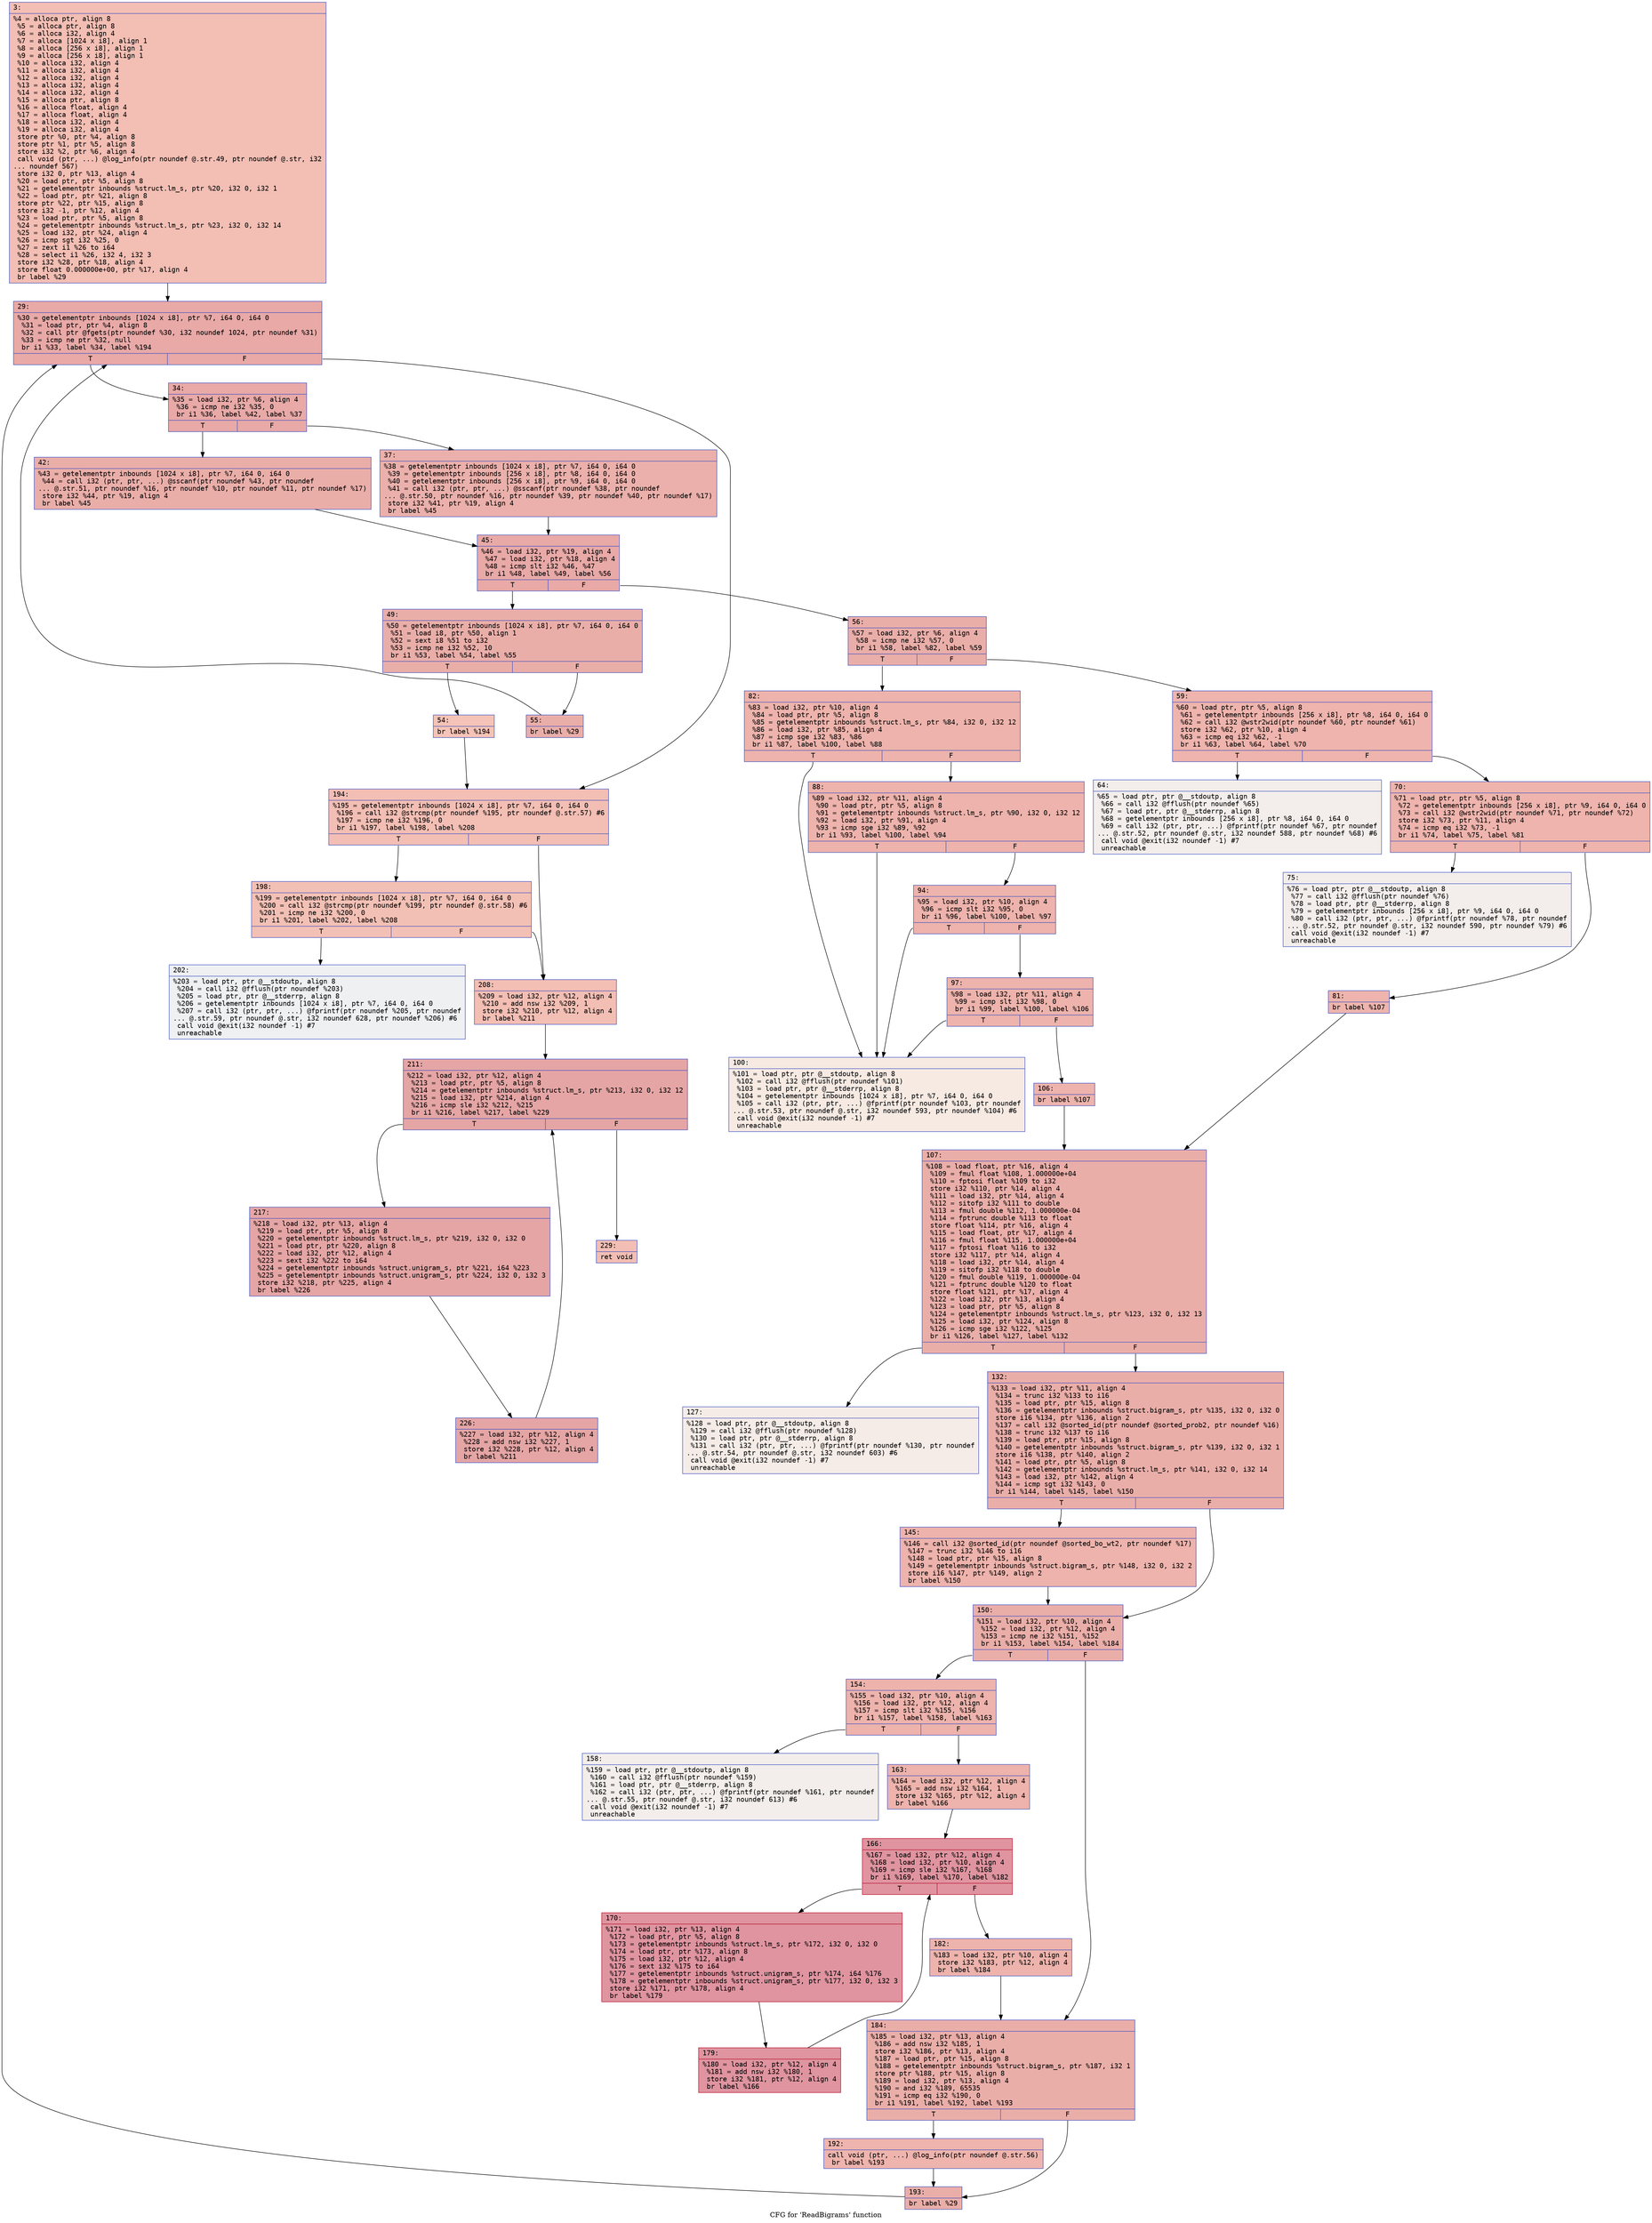 digraph "CFG for 'ReadBigrams' function" {
	label="CFG for 'ReadBigrams' function";

	Node0x6000025314a0 [shape=record,color="#3d50c3ff", style=filled, fillcolor="#e36c5570" fontname="Courier",label="{3:\l|  %4 = alloca ptr, align 8\l  %5 = alloca ptr, align 8\l  %6 = alloca i32, align 4\l  %7 = alloca [1024 x i8], align 1\l  %8 = alloca [256 x i8], align 1\l  %9 = alloca [256 x i8], align 1\l  %10 = alloca i32, align 4\l  %11 = alloca i32, align 4\l  %12 = alloca i32, align 4\l  %13 = alloca i32, align 4\l  %14 = alloca i32, align 4\l  %15 = alloca ptr, align 8\l  %16 = alloca float, align 4\l  %17 = alloca float, align 4\l  %18 = alloca i32, align 4\l  %19 = alloca i32, align 4\l  store ptr %0, ptr %4, align 8\l  store ptr %1, ptr %5, align 8\l  store i32 %2, ptr %6, align 4\l  call void (ptr, ...) @log_info(ptr noundef @.str.49, ptr noundef @.str, i32\l... noundef 567)\l  store i32 0, ptr %13, align 4\l  %20 = load ptr, ptr %5, align 8\l  %21 = getelementptr inbounds %struct.lm_s, ptr %20, i32 0, i32 1\l  %22 = load ptr, ptr %21, align 8\l  store ptr %22, ptr %15, align 8\l  store i32 -1, ptr %12, align 4\l  %23 = load ptr, ptr %5, align 8\l  %24 = getelementptr inbounds %struct.lm_s, ptr %23, i32 0, i32 14\l  %25 = load i32, ptr %24, align 4\l  %26 = icmp sgt i32 %25, 0\l  %27 = zext i1 %26 to i64\l  %28 = select i1 %26, i32 4, i32 3\l  store i32 %28, ptr %18, align 4\l  store float 0.000000e+00, ptr %17, align 4\l  br label %29\l}"];
	Node0x6000025314a0 -> Node0x6000025314f0[tooltip="3 -> 29\nProbability 100.00%" ];
	Node0x6000025314f0 [shape=record,color="#3d50c3ff", style=filled, fillcolor="#ca3b3770" fontname="Courier",label="{29:\l|  %30 = getelementptr inbounds [1024 x i8], ptr %7, i64 0, i64 0\l  %31 = load ptr, ptr %4, align 8\l  %32 = call ptr @fgets(ptr noundef %30, i32 noundef 1024, ptr noundef %31)\l  %33 = icmp ne ptr %32, null\l  br i1 %33, label %34, label %194\l|{<s0>T|<s1>F}}"];
	Node0x6000025314f0:s0 -> Node0x600002531540[tooltip="29 -> 34\nProbability 96.88%" ];
	Node0x6000025314f0:s1 -> Node0x600002531fe0[tooltip="29 -> 194\nProbability 3.12%" ];
	Node0x600002531540 [shape=record,color="#3d50c3ff", style=filled, fillcolor="#ca3b3770" fontname="Courier",label="{34:\l|  %35 = load i32, ptr %6, align 4\l  %36 = icmp ne i32 %35, 0\l  br i1 %36, label %42, label %37\l|{<s0>T|<s1>F}}"];
	Node0x600002531540:s0 -> Node0x6000025315e0[tooltip="34 -> 42\nProbability 62.50%" ];
	Node0x600002531540:s1 -> Node0x600002531590[tooltip="34 -> 37\nProbability 37.50%" ];
	Node0x600002531590 [shape=record,color="#3d50c3ff", style=filled, fillcolor="#d24b4070" fontname="Courier",label="{37:\l|  %38 = getelementptr inbounds [1024 x i8], ptr %7, i64 0, i64 0\l  %39 = getelementptr inbounds [256 x i8], ptr %8, i64 0, i64 0\l  %40 = getelementptr inbounds [256 x i8], ptr %9, i64 0, i64 0\l  %41 = call i32 (ptr, ptr, ...) @sscanf(ptr noundef %38, ptr noundef\l... @.str.50, ptr noundef %16, ptr noundef %39, ptr noundef %40, ptr noundef %17)\l  store i32 %41, ptr %19, align 4\l  br label %45\l}"];
	Node0x600002531590 -> Node0x600002531630[tooltip="37 -> 45\nProbability 100.00%" ];
	Node0x6000025315e0 [shape=record,color="#3d50c3ff", style=filled, fillcolor="#d0473d70" fontname="Courier",label="{42:\l|  %43 = getelementptr inbounds [1024 x i8], ptr %7, i64 0, i64 0\l  %44 = call i32 (ptr, ptr, ...) @sscanf(ptr noundef %43, ptr noundef\l... @.str.51, ptr noundef %16, ptr noundef %10, ptr noundef %11, ptr noundef %17)\l  store i32 %44, ptr %19, align 4\l  br label %45\l}"];
	Node0x6000025315e0 -> Node0x600002531630[tooltip="42 -> 45\nProbability 100.00%" ];
	Node0x600002531630 [shape=record,color="#3d50c3ff", style=filled, fillcolor="#ca3b3770" fontname="Courier",label="{45:\l|  %46 = load i32, ptr %19, align 4\l  %47 = load i32, ptr %18, align 4\l  %48 = icmp slt i32 %46, %47\l  br i1 %48, label %49, label %56\l|{<s0>T|<s1>F}}"];
	Node0x600002531630:s0 -> Node0x600002531680[tooltip="45 -> 49\nProbability 50.00%" ];
	Node0x600002531630:s1 -> Node0x600002531770[tooltip="45 -> 56\nProbability 50.00%" ];
	Node0x600002531680 [shape=record,color="#3d50c3ff", style=filled, fillcolor="#d0473d70" fontname="Courier",label="{49:\l|  %50 = getelementptr inbounds [1024 x i8], ptr %7, i64 0, i64 0\l  %51 = load i8, ptr %50, align 1\l  %52 = sext i8 %51 to i32\l  %53 = icmp ne i32 %52, 10\l  br i1 %53, label %54, label %55\l|{<s0>T|<s1>F}}"];
	Node0x600002531680:s0 -> Node0x6000025316d0[tooltip="49 -> 54\nProbability 3.12%" ];
	Node0x600002531680:s1 -> Node0x600002531720[tooltip="49 -> 55\nProbability 96.88%" ];
	Node0x6000025316d0 [shape=record,color="#3d50c3ff", style=filled, fillcolor="#e8765c70" fontname="Courier",label="{54:\l|  br label %194\l}"];
	Node0x6000025316d0 -> Node0x600002531fe0[tooltip="54 -> 194\nProbability 100.00%" ];
	Node0x600002531720 [shape=record,color="#3d50c3ff", style=filled, fillcolor="#d0473d70" fontname="Courier",label="{55:\l|  br label %29\l}"];
	Node0x600002531720 -> Node0x6000025314f0[tooltip="55 -> 29\nProbability 100.00%" ];
	Node0x600002531770 [shape=record,color="#3d50c3ff", style=filled, fillcolor="#d0473d70" fontname="Courier",label="{56:\l|  %57 = load i32, ptr %6, align 4\l  %58 = icmp ne i32 %57, 0\l  br i1 %58, label %82, label %59\l|{<s0>T|<s1>F}}"];
	Node0x600002531770:s0 -> Node0x600002531950[tooltip="56 -> 82\nProbability 62.50%" ];
	Node0x600002531770:s1 -> Node0x6000025317c0[tooltip="56 -> 59\nProbability 37.50%" ];
	Node0x6000025317c0 [shape=record,color="#3d50c3ff", style=filled, fillcolor="#d8564670" fontname="Courier",label="{59:\l|  %60 = load ptr, ptr %5, align 8\l  %61 = getelementptr inbounds [256 x i8], ptr %8, i64 0, i64 0\l  %62 = call i32 @wstr2wid(ptr noundef %60, ptr noundef %61)\l  store i32 %62, ptr %10, align 4\l  %63 = icmp eq i32 %62, -1\l  br i1 %63, label %64, label %70\l|{<s0>T|<s1>F}}"];
	Node0x6000025317c0:s0 -> Node0x600002531810[tooltip="59 -> 64\nProbability 0.00%" ];
	Node0x6000025317c0:s1 -> Node0x600002531860[tooltip="59 -> 70\nProbability 100.00%" ];
	Node0x600002531810 [shape=record,color="#3d50c3ff", style=filled, fillcolor="#e3d9d370" fontname="Courier",label="{64:\l|  %65 = load ptr, ptr @__stdoutp, align 8\l  %66 = call i32 @fflush(ptr noundef %65)\l  %67 = load ptr, ptr @__stderrp, align 8\l  %68 = getelementptr inbounds [256 x i8], ptr %8, i64 0, i64 0\l  %69 = call i32 (ptr, ptr, ...) @fprintf(ptr noundef %67, ptr noundef\l... @.str.52, ptr noundef @.str, i32 noundef 588, ptr noundef %68) #6\l  call void @exit(i32 noundef -1) #7\l  unreachable\l}"];
	Node0x600002531860 [shape=record,color="#3d50c3ff", style=filled, fillcolor="#d8564670" fontname="Courier",label="{70:\l|  %71 = load ptr, ptr %5, align 8\l  %72 = getelementptr inbounds [256 x i8], ptr %9, i64 0, i64 0\l  %73 = call i32 @wstr2wid(ptr noundef %71, ptr noundef %72)\l  store i32 %73, ptr %11, align 4\l  %74 = icmp eq i32 %73, -1\l  br i1 %74, label %75, label %81\l|{<s0>T|<s1>F}}"];
	Node0x600002531860:s0 -> Node0x6000025318b0[tooltip="70 -> 75\nProbability 0.00%" ];
	Node0x600002531860:s1 -> Node0x600002531900[tooltip="70 -> 81\nProbability 100.00%" ];
	Node0x6000025318b0 [shape=record,color="#3d50c3ff", style=filled, fillcolor="#e3d9d370" fontname="Courier",label="{75:\l|  %76 = load ptr, ptr @__stdoutp, align 8\l  %77 = call i32 @fflush(ptr noundef %76)\l  %78 = load ptr, ptr @__stderrp, align 8\l  %79 = getelementptr inbounds [256 x i8], ptr %9, i64 0, i64 0\l  %80 = call i32 (ptr, ptr, ...) @fprintf(ptr noundef %78, ptr noundef\l... @.str.52, ptr noundef @.str, i32 noundef 590, ptr noundef %79) #6\l  call void @exit(i32 noundef -1) #7\l  unreachable\l}"];
	Node0x600002531900 [shape=record,color="#3d50c3ff", style=filled, fillcolor="#d8564670" fontname="Courier",label="{81:\l|  br label %107\l}"];
	Node0x600002531900 -> Node0x600002531b30[tooltip="81 -> 107\nProbability 100.00%" ];
	Node0x600002531950 [shape=record,color="#3d50c3ff", style=filled, fillcolor="#d6524470" fontname="Courier",label="{82:\l|  %83 = load i32, ptr %10, align 4\l  %84 = load ptr, ptr %5, align 8\l  %85 = getelementptr inbounds %struct.lm_s, ptr %84, i32 0, i32 12\l  %86 = load i32, ptr %85, align 4\l  %87 = icmp sge i32 %83, %86\l  br i1 %87, label %100, label %88\l|{<s0>T|<s1>F}}"];
	Node0x600002531950:s0 -> Node0x600002531a90[tooltip="82 -> 100\nProbability 0.00%" ];
	Node0x600002531950:s1 -> Node0x6000025319a0[tooltip="82 -> 88\nProbability 100.00%" ];
	Node0x6000025319a0 [shape=record,color="#3d50c3ff", style=filled, fillcolor="#d6524470" fontname="Courier",label="{88:\l|  %89 = load i32, ptr %11, align 4\l  %90 = load ptr, ptr %5, align 8\l  %91 = getelementptr inbounds %struct.lm_s, ptr %90, i32 0, i32 12\l  %92 = load i32, ptr %91, align 4\l  %93 = icmp sge i32 %89, %92\l  br i1 %93, label %100, label %94\l|{<s0>T|<s1>F}}"];
	Node0x6000025319a0:s0 -> Node0x600002531a90[tooltip="88 -> 100\nProbability 0.00%" ];
	Node0x6000025319a0:s1 -> Node0x6000025319f0[tooltip="88 -> 94\nProbability 100.00%" ];
	Node0x6000025319f0 [shape=record,color="#3d50c3ff", style=filled, fillcolor="#d6524470" fontname="Courier",label="{94:\l|  %95 = load i32, ptr %10, align 4\l  %96 = icmp slt i32 %95, 0\l  br i1 %96, label %100, label %97\l|{<s0>T|<s1>F}}"];
	Node0x6000025319f0:s0 -> Node0x600002531a90[tooltip="94 -> 100\nProbability 0.00%" ];
	Node0x6000025319f0:s1 -> Node0x600002531a40[tooltip="94 -> 97\nProbability 100.00%" ];
	Node0x600002531a40 [shape=record,color="#3d50c3ff", style=filled, fillcolor="#d6524470" fontname="Courier",label="{97:\l|  %98 = load i32, ptr %11, align 4\l  %99 = icmp slt i32 %98, 0\l  br i1 %99, label %100, label %106\l|{<s0>T|<s1>F}}"];
	Node0x600002531a40:s0 -> Node0x600002531a90[tooltip="97 -> 100\nProbability 0.00%" ];
	Node0x600002531a40:s1 -> Node0x600002531ae0[tooltip="97 -> 106\nProbability 100.00%" ];
	Node0x600002531a90 [shape=record,color="#3d50c3ff", style=filled, fillcolor="#eed0c070" fontname="Courier",label="{100:\l|  %101 = load ptr, ptr @__stdoutp, align 8\l  %102 = call i32 @fflush(ptr noundef %101)\l  %103 = load ptr, ptr @__stderrp, align 8\l  %104 = getelementptr inbounds [1024 x i8], ptr %7, i64 0, i64 0\l  %105 = call i32 (ptr, ptr, ...) @fprintf(ptr noundef %103, ptr noundef\l... @.str.53, ptr noundef @.str, i32 noundef 593, ptr noundef %104) #6\l  call void @exit(i32 noundef -1) #7\l  unreachable\l}"];
	Node0x600002531ae0 [shape=record,color="#3d50c3ff", style=filled, fillcolor="#d6524470" fontname="Courier",label="{106:\l|  br label %107\l}"];
	Node0x600002531ae0 -> Node0x600002531b30[tooltip="106 -> 107\nProbability 100.00%" ];
	Node0x600002531b30 [shape=record,color="#3d50c3ff", style=filled, fillcolor="#d0473d70" fontname="Courier",label="{107:\l|  %108 = load float, ptr %16, align 4\l  %109 = fmul float %108, 1.000000e+04\l  %110 = fptosi float %109 to i32\l  store i32 %110, ptr %14, align 4\l  %111 = load i32, ptr %14, align 4\l  %112 = sitofp i32 %111 to double\l  %113 = fmul double %112, 1.000000e-04\l  %114 = fptrunc double %113 to float\l  store float %114, ptr %16, align 4\l  %115 = load float, ptr %17, align 4\l  %116 = fmul float %115, 1.000000e+04\l  %117 = fptosi float %116 to i32\l  store i32 %117, ptr %14, align 4\l  %118 = load i32, ptr %14, align 4\l  %119 = sitofp i32 %118 to double\l  %120 = fmul double %119, 1.000000e-04\l  %121 = fptrunc double %120 to float\l  store float %121, ptr %17, align 4\l  %122 = load i32, ptr %13, align 4\l  %123 = load ptr, ptr %5, align 8\l  %124 = getelementptr inbounds %struct.lm_s, ptr %123, i32 0, i32 13\l  %125 = load i32, ptr %124, align 8\l  %126 = icmp sge i32 %122, %125\l  br i1 %126, label %127, label %132\l|{<s0>T|<s1>F}}"];
	Node0x600002531b30:s0 -> Node0x600002531b80[tooltip="107 -> 127\nProbability 0.00%" ];
	Node0x600002531b30:s1 -> Node0x600002531bd0[tooltip="107 -> 132\nProbability 100.00%" ];
	Node0x600002531b80 [shape=record,color="#3d50c3ff", style=filled, fillcolor="#ead5c970" fontname="Courier",label="{127:\l|  %128 = load ptr, ptr @__stdoutp, align 8\l  %129 = call i32 @fflush(ptr noundef %128)\l  %130 = load ptr, ptr @__stderrp, align 8\l  %131 = call i32 (ptr, ptr, ...) @fprintf(ptr noundef %130, ptr noundef\l... @.str.54, ptr noundef @.str, i32 noundef 603) #6\l  call void @exit(i32 noundef -1) #7\l  unreachable\l}"];
	Node0x600002531bd0 [shape=record,color="#3d50c3ff", style=filled, fillcolor="#d0473d70" fontname="Courier",label="{132:\l|  %133 = load i32, ptr %11, align 4\l  %134 = trunc i32 %133 to i16\l  %135 = load ptr, ptr %15, align 8\l  %136 = getelementptr inbounds %struct.bigram_s, ptr %135, i32 0, i32 0\l  store i16 %134, ptr %136, align 2\l  %137 = call i32 @sorted_id(ptr noundef @sorted_prob2, ptr noundef %16)\l  %138 = trunc i32 %137 to i16\l  %139 = load ptr, ptr %15, align 8\l  %140 = getelementptr inbounds %struct.bigram_s, ptr %139, i32 0, i32 1\l  store i16 %138, ptr %140, align 2\l  %141 = load ptr, ptr %5, align 8\l  %142 = getelementptr inbounds %struct.lm_s, ptr %141, i32 0, i32 14\l  %143 = load i32, ptr %142, align 4\l  %144 = icmp sgt i32 %143, 0\l  br i1 %144, label %145, label %150\l|{<s0>T|<s1>F}}"];
	Node0x600002531bd0:s0 -> Node0x600002531c20[tooltip="132 -> 145\nProbability 62.50%" ];
	Node0x600002531bd0:s1 -> Node0x600002531c70[tooltip="132 -> 150\nProbability 37.50%" ];
	Node0x600002531c20 [shape=record,color="#3d50c3ff", style=filled, fillcolor="#d6524470" fontname="Courier",label="{145:\l|  %146 = call i32 @sorted_id(ptr noundef @sorted_bo_wt2, ptr noundef %17)\l  %147 = trunc i32 %146 to i16\l  %148 = load ptr, ptr %15, align 8\l  %149 = getelementptr inbounds %struct.bigram_s, ptr %148, i32 0, i32 2\l  store i16 %147, ptr %149, align 2\l  br label %150\l}"];
	Node0x600002531c20 -> Node0x600002531c70[tooltip="145 -> 150\nProbability 100.00%" ];
	Node0x600002531c70 [shape=record,color="#3d50c3ff", style=filled, fillcolor="#d0473d70" fontname="Courier",label="{150:\l|  %151 = load i32, ptr %10, align 4\l  %152 = load i32, ptr %12, align 4\l  %153 = icmp ne i32 %151, %152\l  br i1 %153, label %154, label %184\l|{<s0>T|<s1>F}}"];
	Node0x600002531c70:s0 -> Node0x600002531cc0[tooltip="150 -> 154\nProbability 50.00%" ];
	Node0x600002531c70:s1 -> Node0x600002531ef0[tooltip="150 -> 184\nProbability 50.00%" ];
	Node0x600002531cc0 [shape=record,color="#3d50c3ff", style=filled, fillcolor="#d6524470" fontname="Courier",label="{154:\l|  %155 = load i32, ptr %10, align 4\l  %156 = load i32, ptr %12, align 4\l  %157 = icmp slt i32 %155, %156\l  br i1 %157, label %158, label %163\l|{<s0>T|<s1>F}}"];
	Node0x600002531cc0:s0 -> Node0x600002531d10[tooltip="154 -> 158\nProbability 0.00%" ];
	Node0x600002531cc0:s1 -> Node0x600002531d60[tooltip="154 -> 163\nProbability 100.00%" ];
	Node0x600002531d10 [shape=record,color="#3d50c3ff", style=filled, fillcolor="#e5d8d170" fontname="Courier",label="{158:\l|  %159 = load ptr, ptr @__stdoutp, align 8\l  %160 = call i32 @fflush(ptr noundef %159)\l  %161 = load ptr, ptr @__stderrp, align 8\l  %162 = call i32 (ptr, ptr, ...) @fprintf(ptr noundef %161, ptr noundef\l... @.str.55, ptr noundef @.str, i32 noundef 613) #6\l  call void @exit(i32 noundef -1) #7\l  unreachable\l}"];
	Node0x600002531d60 [shape=record,color="#3d50c3ff", style=filled, fillcolor="#d6524470" fontname="Courier",label="{163:\l|  %164 = load i32, ptr %12, align 4\l  %165 = add nsw i32 %164, 1\l  store i32 %165, ptr %12, align 4\l  br label %166\l}"];
	Node0x600002531d60 -> Node0x600002531db0[tooltip="163 -> 166\nProbability 100.00%" ];
	Node0x600002531db0 [shape=record,color="#b70d28ff", style=filled, fillcolor="#b70d2870" fontname="Courier",label="{166:\l|  %167 = load i32, ptr %12, align 4\l  %168 = load i32, ptr %10, align 4\l  %169 = icmp sle i32 %167, %168\l  br i1 %169, label %170, label %182\l|{<s0>T|<s1>F}}"];
	Node0x600002531db0:s0 -> Node0x600002531e00[tooltip="166 -> 170\nProbability 96.88%" ];
	Node0x600002531db0:s1 -> Node0x600002531ea0[tooltip="166 -> 182\nProbability 3.12%" ];
	Node0x600002531e00 [shape=record,color="#b70d28ff", style=filled, fillcolor="#b70d2870" fontname="Courier",label="{170:\l|  %171 = load i32, ptr %13, align 4\l  %172 = load ptr, ptr %5, align 8\l  %173 = getelementptr inbounds %struct.lm_s, ptr %172, i32 0, i32 0\l  %174 = load ptr, ptr %173, align 8\l  %175 = load i32, ptr %12, align 4\l  %176 = sext i32 %175 to i64\l  %177 = getelementptr inbounds %struct.unigram_s, ptr %174, i64 %176\l  %178 = getelementptr inbounds %struct.unigram_s, ptr %177, i32 0, i32 3\l  store i32 %171, ptr %178, align 4\l  br label %179\l}"];
	Node0x600002531e00 -> Node0x600002531e50[tooltip="170 -> 179\nProbability 100.00%" ];
	Node0x600002531e50 [shape=record,color="#b70d28ff", style=filled, fillcolor="#b70d2870" fontname="Courier",label="{179:\l|  %180 = load i32, ptr %12, align 4\l  %181 = add nsw i32 %180, 1\l  store i32 %181, ptr %12, align 4\l  br label %166\l}"];
	Node0x600002531e50 -> Node0x600002531db0[tooltip="179 -> 166\nProbability 100.00%" ];
	Node0x600002531ea0 [shape=record,color="#3d50c3ff", style=filled, fillcolor="#d6524470" fontname="Courier",label="{182:\l|  %183 = load i32, ptr %10, align 4\l  store i32 %183, ptr %12, align 4\l  br label %184\l}"];
	Node0x600002531ea0 -> Node0x600002531ef0[tooltip="182 -> 184\nProbability 100.00%" ];
	Node0x600002531ef0 [shape=record,color="#3d50c3ff", style=filled, fillcolor="#d0473d70" fontname="Courier",label="{184:\l|  %185 = load i32, ptr %13, align 4\l  %186 = add nsw i32 %185, 1\l  store i32 %186, ptr %13, align 4\l  %187 = load ptr, ptr %15, align 8\l  %188 = getelementptr inbounds %struct.bigram_s, ptr %187, i32 1\l  store ptr %188, ptr %15, align 8\l  %189 = load i32, ptr %13, align 4\l  %190 = and i32 %189, 65535\l  %191 = icmp eq i32 %190, 0\l  br i1 %191, label %192, label %193\l|{<s0>T|<s1>F}}"];
	Node0x600002531ef0:s0 -> Node0x600002531f40[tooltip="184 -> 192\nProbability 37.50%" ];
	Node0x600002531ef0:s1 -> Node0x600002531f90[tooltip="184 -> 193\nProbability 62.50%" ];
	Node0x600002531f40 [shape=record,color="#3d50c3ff", style=filled, fillcolor="#d8564670" fontname="Courier",label="{192:\l|  call void (ptr, ...) @log_info(ptr noundef @.str.56)\l  br label %193\l}"];
	Node0x600002531f40 -> Node0x600002531f90[tooltip="192 -> 193\nProbability 100.00%" ];
	Node0x600002531f90 [shape=record,color="#3d50c3ff", style=filled, fillcolor="#d0473d70" fontname="Courier",label="{193:\l|  br label %29\l}"];
	Node0x600002531f90 -> Node0x6000025314f0[tooltip="193 -> 29\nProbability 100.00%" ];
	Node0x600002531fe0 [shape=record,color="#3d50c3ff", style=filled, fillcolor="#e36c5570" fontname="Courier",label="{194:\l|  %195 = getelementptr inbounds [1024 x i8], ptr %7, i64 0, i64 0\l  %196 = call i32 @strcmp(ptr noundef %195, ptr noundef @.str.57) #6\l  %197 = icmp ne i32 %196, 0\l  br i1 %197, label %198, label %208\l|{<s0>T|<s1>F}}"];
	Node0x600002531fe0:s0 -> Node0x600002532030[tooltip="194 -> 198\nProbability 62.50%" ];
	Node0x600002531fe0:s1 -> Node0x6000025320d0[tooltip="194 -> 208\nProbability 37.50%" ];
	Node0x600002532030 [shape=record,color="#3d50c3ff", style=filled, fillcolor="#e5705870" fontname="Courier",label="{198:\l|  %199 = getelementptr inbounds [1024 x i8], ptr %7, i64 0, i64 0\l  %200 = call i32 @strcmp(ptr noundef %199, ptr noundef @.str.58) #6\l  %201 = icmp ne i32 %200, 0\l  br i1 %201, label %202, label %208\l|{<s0>T|<s1>F}}"];
	Node0x600002532030:s0 -> Node0x600002532080[tooltip="198 -> 202\nProbability 0.00%" ];
	Node0x600002532030:s1 -> Node0x6000025320d0[tooltip="198 -> 208\nProbability 100.00%" ];
	Node0x600002532080 [shape=record,color="#3d50c3ff", style=filled, fillcolor="#d9dce170" fontname="Courier",label="{202:\l|  %203 = load ptr, ptr @__stdoutp, align 8\l  %204 = call i32 @fflush(ptr noundef %203)\l  %205 = load ptr, ptr @__stderrp, align 8\l  %206 = getelementptr inbounds [1024 x i8], ptr %7, i64 0, i64 0\l  %207 = call i32 (ptr, ptr, ...) @fprintf(ptr noundef %205, ptr noundef\l... @.str.59, ptr noundef @.str, i32 noundef 628, ptr noundef %206) #6\l  call void @exit(i32 noundef -1) #7\l  unreachable\l}"];
	Node0x6000025320d0 [shape=record,color="#3d50c3ff", style=filled, fillcolor="#e36c5570" fontname="Courier",label="{208:\l|  %209 = load i32, ptr %12, align 4\l  %210 = add nsw i32 %209, 1\l  store i32 %210, ptr %12, align 4\l  br label %211\l}"];
	Node0x6000025320d0 -> Node0x600002532120[tooltip="208 -> 211\nProbability 100.00%" ];
	Node0x600002532120 [shape=record,color="#3d50c3ff", style=filled, fillcolor="#c5333470" fontname="Courier",label="{211:\l|  %212 = load i32, ptr %12, align 4\l  %213 = load ptr, ptr %5, align 8\l  %214 = getelementptr inbounds %struct.lm_s, ptr %213, i32 0, i32 12\l  %215 = load i32, ptr %214, align 4\l  %216 = icmp sle i32 %212, %215\l  br i1 %216, label %217, label %229\l|{<s0>T|<s1>F}}"];
	Node0x600002532120:s0 -> Node0x600002532170[tooltip="211 -> 217\nProbability 96.88%" ];
	Node0x600002532120:s1 -> Node0x600002532210[tooltip="211 -> 229\nProbability 3.12%" ];
	Node0x600002532170 [shape=record,color="#3d50c3ff", style=filled, fillcolor="#c5333470" fontname="Courier",label="{217:\l|  %218 = load i32, ptr %13, align 4\l  %219 = load ptr, ptr %5, align 8\l  %220 = getelementptr inbounds %struct.lm_s, ptr %219, i32 0, i32 0\l  %221 = load ptr, ptr %220, align 8\l  %222 = load i32, ptr %12, align 4\l  %223 = sext i32 %222 to i64\l  %224 = getelementptr inbounds %struct.unigram_s, ptr %221, i64 %223\l  %225 = getelementptr inbounds %struct.unigram_s, ptr %224, i32 0, i32 3\l  store i32 %218, ptr %225, align 4\l  br label %226\l}"];
	Node0x600002532170 -> Node0x6000025321c0[tooltip="217 -> 226\nProbability 100.00%" ];
	Node0x6000025321c0 [shape=record,color="#3d50c3ff", style=filled, fillcolor="#c5333470" fontname="Courier",label="{226:\l|  %227 = load i32, ptr %12, align 4\l  %228 = add nsw i32 %227, 1\l  store i32 %228, ptr %12, align 4\l  br label %211\l}"];
	Node0x6000025321c0 -> Node0x600002532120[tooltip="226 -> 211\nProbability 100.00%" ];
	Node0x600002532210 [shape=record,color="#3d50c3ff", style=filled, fillcolor="#e36c5570" fontname="Courier",label="{229:\l|  ret void\l}"];
}

